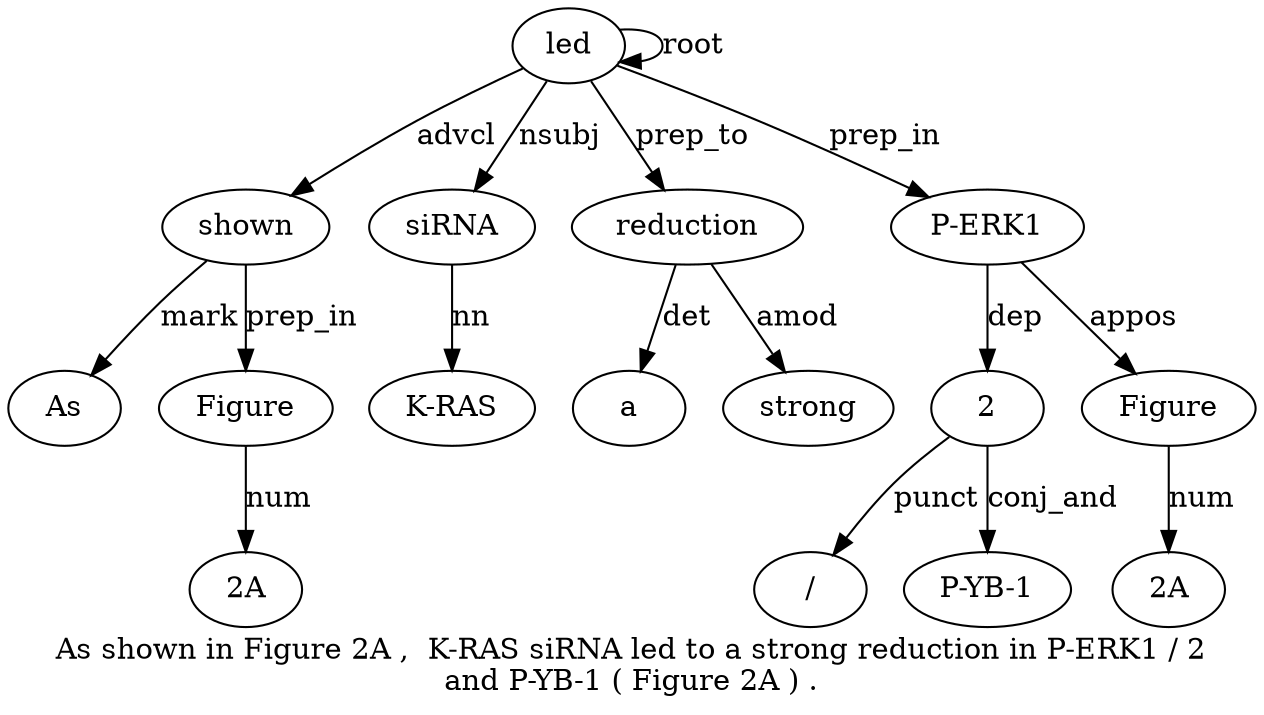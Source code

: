 digraph "As shown in Figure 2A ,  K-RAS siRNA led to a strong reduction in P-ERK1 / 2 and P-YB-1 ( Figure 2A ) ." {
label="As shown in Figure 2A ,  K-RAS siRNA led to a strong reduction in P-ERK1 / 2
and P-YB-1 ( Figure 2A ) .";
shown2 [style=filled, fillcolor=white, label=shown];
As1 [style=filled, fillcolor=white, label=As];
shown2 -> As1  [label=mark];
led9 [style=filled, fillcolor=white, label=led];
led9 -> shown2  [label=advcl];
Figure4 [style=filled, fillcolor=white, label=Figure];
shown2 -> Figure4  [label=prep_in];
"2A5" [style=filled, fillcolor=white, label="2A"];
Figure4 -> "2A5"  [label=num];
siRNA8 [style=filled, fillcolor=white, label=siRNA];
"K-RAS7" [style=filled, fillcolor=white, label="K-RAS"];
siRNA8 -> "K-RAS7"  [label=nn];
led9 -> siRNA8  [label=nsubj];
led9 -> led9  [label=root];
reduction13 [style=filled, fillcolor=white, label=reduction];
a11 [style=filled, fillcolor=white, label=a];
reduction13 -> a11  [label=det];
strong12 [style=filled, fillcolor=white, label=strong];
reduction13 -> strong12  [label=amod];
led9 -> reduction13  [label=prep_to];
"P-ERK15" [style=filled, fillcolor=white, label="P-ERK1"];
led9 -> "P-ERK15"  [label=prep_in];
217 [style=filled, fillcolor=white, label=2];
"/16" [style=filled, fillcolor=white, label="/"];
217 -> "/16"  [label=punct];
"P-ERK15" -> 217  [label=dep];
"P-YB-19" [style=filled, fillcolor=white, label="P-YB-1"];
217 -> "P-YB-19"  [label=conj_and];
Figure21 [style=filled, fillcolor=white, label=Figure];
"P-ERK15" -> Figure21  [label=appos];
"2A" [style=filled, fillcolor=white, label="2A"];
Figure21 -> "2A"  [label=num];
}

